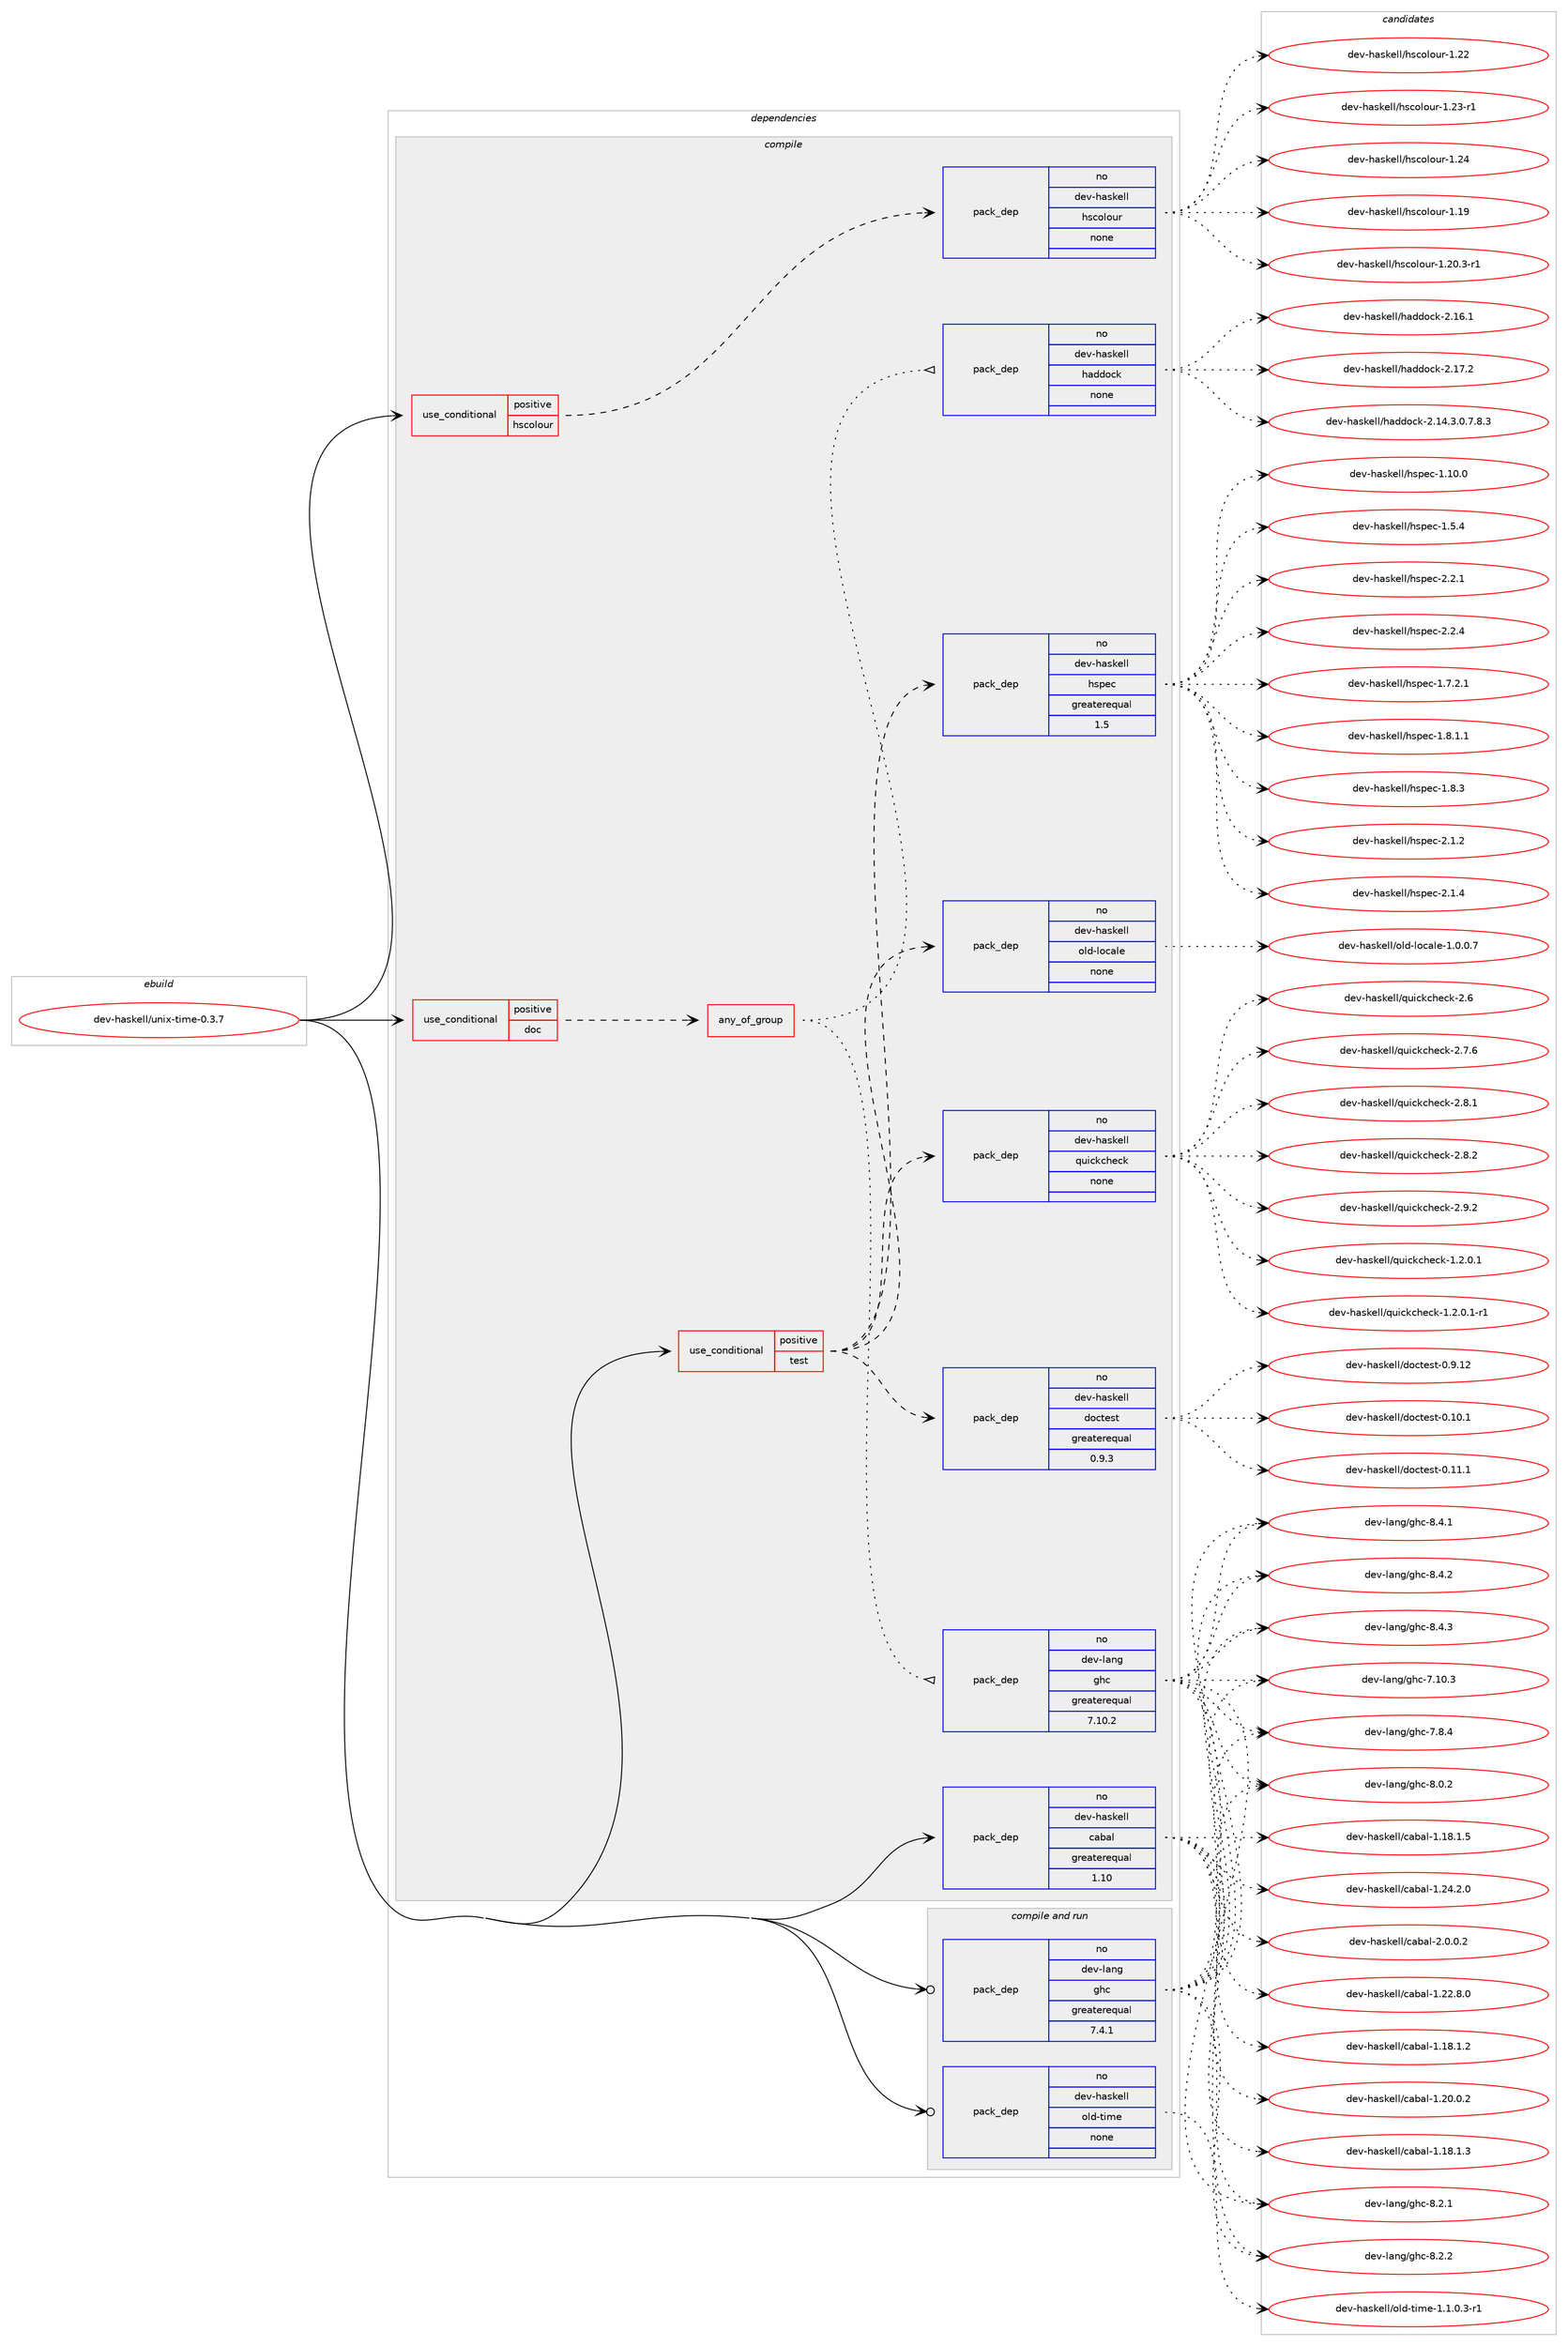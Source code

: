 digraph prolog {

# *************
# Graph options
# *************

newrank=true;
concentrate=true;
compound=true;
graph [rankdir=LR,fontname=Helvetica,fontsize=10,ranksep=1.5];#, ranksep=2.5, nodesep=0.2];
edge  [arrowhead=vee];
node  [fontname=Helvetica,fontsize=10];

# **********
# The ebuild
# **********

subgraph cluster_leftcol {
color=gray;
rank=same;
label=<<i>ebuild</i>>;
id [label="dev-haskell/unix-time-0.3.7", color=red, width=4, href="../dev-haskell/unix-time-0.3.7.svg"];
}

# ****************
# The dependencies
# ****************

subgraph cluster_midcol {
color=gray;
label=<<i>dependencies</i>>;
subgraph cluster_compile {
fillcolor="#eeeeee";
style=filled;
label=<<i>compile</i>>;
subgraph cond361892 {
dependency1346625 [label=<<TABLE BORDER="0" CELLBORDER="1" CELLSPACING="0" CELLPADDING="4"><TR><TD ROWSPAN="3" CELLPADDING="10">use_conditional</TD></TR><TR><TD>positive</TD></TR><TR><TD>doc</TD></TR></TABLE>>, shape=none, color=red];
subgraph any21714 {
dependency1346626 [label=<<TABLE BORDER="0" CELLBORDER="1" CELLSPACING="0" CELLPADDING="4"><TR><TD CELLPADDING="10">any_of_group</TD></TR></TABLE>>, shape=none, color=red];subgraph pack962467 {
dependency1346627 [label=<<TABLE BORDER="0" CELLBORDER="1" CELLSPACING="0" CELLPADDING="4" WIDTH="220"><TR><TD ROWSPAN="6" CELLPADDING="30">pack_dep</TD></TR><TR><TD WIDTH="110">no</TD></TR><TR><TD>dev-haskell</TD></TR><TR><TD>haddock</TD></TR><TR><TD>none</TD></TR><TR><TD></TD></TR></TABLE>>, shape=none, color=blue];
}
dependency1346626:e -> dependency1346627:w [weight=20,style="dotted",arrowhead="oinv"];
subgraph pack962468 {
dependency1346628 [label=<<TABLE BORDER="0" CELLBORDER="1" CELLSPACING="0" CELLPADDING="4" WIDTH="220"><TR><TD ROWSPAN="6" CELLPADDING="30">pack_dep</TD></TR><TR><TD WIDTH="110">no</TD></TR><TR><TD>dev-lang</TD></TR><TR><TD>ghc</TD></TR><TR><TD>greaterequal</TD></TR><TR><TD>7.10.2</TD></TR></TABLE>>, shape=none, color=blue];
}
dependency1346626:e -> dependency1346628:w [weight=20,style="dotted",arrowhead="oinv"];
}
dependency1346625:e -> dependency1346626:w [weight=20,style="dashed",arrowhead="vee"];
}
id:e -> dependency1346625:w [weight=20,style="solid",arrowhead="vee"];
subgraph cond361893 {
dependency1346629 [label=<<TABLE BORDER="0" CELLBORDER="1" CELLSPACING="0" CELLPADDING="4"><TR><TD ROWSPAN="3" CELLPADDING="10">use_conditional</TD></TR><TR><TD>positive</TD></TR><TR><TD>hscolour</TD></TR></TABLE>>, shape=none, color=red];
subgraph pack962469 {
dependency1346630 [label=<<TABLE BORDER="0" CELLBORDER="1" CELLSPACING="0" CELLPADDING="4" WIDTH="220"><TR><TD ROWSPAN="6" CELLPADDING="30">pack_dep</TD></TR><TR><TD WIDTH="110">no</TD></TR><TR><TD>dev-haskell</TD></TR><TR><TD>hscolour</TD></TR><TR><TD>none</TD></TR><TR><TD></TD></TR></TABLE>>, shape=none, color=blue];
}
dependency1346629:e -> dependency1346630:w [weight=20,style="dashed",arrowhead="vee"];
}
id:e -> dependency1346629:w [weight=20,style="solid",arrowhead="vee"];
subgraph cond361894 {
dependency1346631 [label=<<TABLE BORDER="0" CELLBORDER="1" CELLSPACING="0" CELLPADDING="4"><TR><TD ROWSPAN="3" CELLPADDING="10">use_conditional</TD></TR><TR><TD>positive</TD></TR><TR><TD>test</TD></TR></TABLE>>, shape=none, color=red];
subgraph pack962470 {
dependency1346632 [label=<<TABLE BORDER="0" CELLBORDER="1" CELLSPACING="0" CELLPADDING="4" WIDTH="220"><TR><TD ROWSPAN="6" CELLPADDING="30">pack_dep</TD></TR><TR><TD WIDTH="110">no</TD></TR><TR><TD>dev-haskell</TD></TR><TR><TD>doctest</TD></TR><TR><TD>greaterequal</TD></TR><TR><TD>0.9.3</TD></TR></TABLE>>, shape=none, color=blue];
}
dependency1346631:e -> dependency1346632:w [weight=20,style="dashed",arrowhead="vee"];
subgraph pack962471 {
dependency1346633 [label=<<TABLE BORDER="0" CELLBORDER="1" CELLSPACING="0" CELLPADDING="4" WIDTH="220"><TR><TD ROWSPAN="6" CELLPADDING="30">pack_dep</TD></TR><TR><TD WIDTH="110">no</TD></TR><TR><TD>dev-haskell</TD></TR><TR><TD>hspec</TD></TR><TR><TD>greaterequal</TD></TR><TR><TD>1.5</TD></TR></TABLE>>, shape=none, color=blue];
}
dependency1346631:e -> dependency1346633:w [weight=20,style="dashed",arrowhead="vee"];
subgraph pack962472 {
dependency1346634 [label=<<TABLE BORDER="0" CELLBORDER="1" CELLSPACING="0" CELLPADDING="4" WIDTH="220"><TR><TD ROWSPAN="6" CELLPADDING="30">pack_dep</TD></TR><TR><TD WIDTH="110">no</TD></TR><TR><TD>dev-haskell</TD></TR><TR><TD>old-locale</TD></TR><TR><TD>none</TD></TR><TR><TD></TD></TR></TABLE>>, shape=none, color=blue];
}
dependency1346631:e -> dependency1346634:w [weight=20,style="dashed",arrowhead="vee"];
subgraph pack962473 {
dependency1346635 [label=<<TABLE BORDER="0" CELLBORDER="1" CELLSPACING="0" CELLPADDING="4" WIDTH="220"><TR><TD ROWSPAN="6" CELLPADDING="30">pack_dep</TD></TR><TR><TD WIDTH="110">no</TD></TR><TR><TD>dev-haskell</TD></TR><TR><TD>quickcheck</TD></TR><TR><TD>none</TD></TR><TR><TD></TD></TR></TABLE>>, shape=none, color=blue];
}
dependency1346631:e -> dependency1346635:w [weight=20,style="dashed",arrowhead="vee"];
}
id:e -> dependency1346631:w [weight=20,style="solid",arrowhead="vee"];
subgraph pack962474 {
dependency1346636 [label=<<TABLE BORDER="0" CELLBORDER="1" CELLSPACING="0" CELLPADDING="4" WIDTH="220"><TR><TD ROWSPAN="6" CELLPADDING="30">pack_dep</TD></TR><TR><TD WIDTH="110">no</TD></TR><TR><TD>dev-haskell</TD></TR><TR><TD>cabal</TD></TR><TR><TD>greaterequal</TD></TR><TR><TD>1.10</TD></TR></TABLE>>, shape=none, color=blue];
}
id:e -> dependency1346636:w [weight=20,style="solid",arrowhead="vee"];
}
subgraph cluster_compileandrun {
fillcolor="#eeeeee";
style=filled;
label=<<i>compile and run</i>>;
subgraph pack962475 {
dependency1346637 [label=<<TABLE BORDER="0" CELLBORDER="1" CELLSPACING="0" CELLPADDING="4" WIDTH="220"><TR><TD ROWSPAN="6" CELLPADDING="30">pack_dep</TD></TR><TR><TD WIDTH="110">no</TD></TR><TR><TD>dev-haskell</TD></TR><TR><TD>old-time</TD></TR><TR><TD>none</TD></TR><TR><TD></TD></TR></TABLE>>, shape=none, color=blue];
}
id:e -> dependency1346637:w [weight=20,style="solid",arrowhead="odotvee"];
subgraph pack962476 {
dependency1346638 [label=<<TABLE BORDER="0" CELLBORDER="1" CELLSPACING="0" CELLPADDING="4" WIDTH="220"><TR><TD ROWSPAN="6" CELLPADDING="30">pack_dep</TD></TR><TR><TD WIDTH="110">no</TD></TR><TR><TD>dev-lang</TD></TR><TR><TD>ghc</TD></TR><TR><TD>greaterequal</TD></TR><TR><TD>7.4.1</TD></TR></TABLE>>, shape=none, color=blue];
}
id:e -> dependency1346638:w [weight=20,style="solid",arrowhead="odotvee"];
}
subgraph cluster_run {
fillcolor="#eeeeee";
style=filled;
label=<<i>run</i>>;
}
}

# **************
# The candidates
# **************

subgraph cluster_choices {
rank=same;
color=gray;
label=<<i>candidates</i>>;

subgraph choice962467 {
color=black;
nodesep=1;
choice1001011184510497115107101108108471049710010011199107455046495246514648465546564651 [label="dev-haskell/haddock-2.14.3.0.7.8.3", color=red, width=4,href="../dev-haskell/haddock-2.14.3.0.7.8.3.svg"];
choice100101118451049711510710110810847104971001001119910745504649544649 [label="dev-haskell/haddock-2.16.1", color=red, width=4,href="../dev-haskell/haddock-2.16.1.svg"];
choice100101118451049711510710110810847104971001001119910745504649554650 [label="dev-haskell/haddock-2.17.2", color=red, width=4,href="../dev-haskell/haddock-2.17.2.svg"];
dependency1346627:e -> choice1001011184510497115107101108108471049710010011199107455046495246514648465546564651:w [style=dotted,weight="100"];
dependency1346627:e -> choice100101118451049711510710110810847104971001001119910745504649544649:w [style=dotted,weight="100"];
dependency1346627:e -> choice100101118451049711510710110810847104971001001119910745504649554650:w [style=dotted,weight="100"];
}
subgraph choice962468 {
color=black;
nodesep=1;
choice1001011184510897110103471031049945554649484651 [label="dev-lang/ghc-7.10.3", color=red, width=4,href="../dev-lang/ghc-7.10.3.svg"];
choice10010111845108971101034710310499455546564652 [label="dev-lang/ghc-7.8.4", color=red, width=4,href="../dev-lang/ghc-7.8.4.svg"];
choice10010111845108971101034710310499455646484650 [label="dev-lang/ghc-8.0.2", color=red, width=4,href="../dev-lang/ghc-8.0.2.svg"];
choice10010111845108971101034710310499455646504649 [label="dev-lang/ghc-8.2.1", color=red, width=4,href="../dev-lang/ghc-8.2.1.svg"];
choice10010111845108971101034710310499455646504650 [label="dev-lang/ghc-8.2.2", color=red, width=4,href="../dev-lang/ghc-8.2.2.svg"];
choice10010111845108971101034710310499455646524649 [label="dev-lang/ghc-8.4.1", color=red, width=4,href="../dev-lang/ghc-8.4.1.svg"];
choice10010111845108971101034710310499455646524650 [label="dev-lang/ghc-8.4.2", color=red, width=4,href="../dev-lang/ghc-8.4.2.svg"];
choice10010111845108971101034710310499455646524651 [label="dev-lang/ghc-8.4.3", color=red, width=4,href="../dev-lang/ghc-8.4.3.svg"];
dependency1346628:e -> choice1001011184510897110103471031049945554649484651:w [style=dotted,weight="100"];
dependency1346628:e -> choice10010111845108971101034710310499455546564652:w [style=dotted,weight="100"];
dependency1346628:e -> choice10010111845108971101034710310499455646484650:w [style=dotted,weight="100"];
dependency1346628:e -> choice10010111845108971101034710310499455646504649:w [style=dotted,weight="100"];
dependency1346628:e -> choice10010111845108971101034710310499455646504650:w [style=dotted,weight="100"];
dependency1346628:e -> choice10010111845108971101034710310499455646524649:w [style=dotted,weight="100"];
dependency1346628:e -> choice10010111845108971101034710310499455646524650:w [style=dotted,weight="100"];
dependency1346628:e -> choice10010111845108971101034710310499455646524651:w [style=dotted,weight="100"];
}
subgraph choice962469 {
color=black;
nodesep=1;
choice100101118451049711510710110810847104115991111081111171144549464957 [label="dev-haskell/hscolour-1.19", color=red, width=4,href="../dev-haskell/hscolour-1.19.svg"];
choice10010111845104971151071011081084710411599111108111117114454946504846514511449 [label="dev-haskell/hscolour-1.20.3-r1", color=red, width=4,href="../dev-haskell/hscolour-1.20.3-r1.svg"];
choice100101118451049711510710110810847104115991111081111171144549465050 [label="dev-haskell/hscolour-1.22", color=red, width=4,href="../dev-haskell/hscolour-1.22.svg"];
choice1001011184510497115107101108108471041159911110811111711445494650514511449 [label="dev-haskell/hscolour-1.23-r1", color=red, width=4,href="../dev-haskell/hscolour-1.23-r1.svg"];
choice100101118451049711510710110810847104115991111081111171144549465052 [label="dev-haskell/hscolour-1.24", color=red, width=4,href="../dev-haskell/hscolour-1.24.svg"];
dependency1346630:e -> choice100101118451049711510710110810847104115991111081111171144549464957:w [style=dotted,weight="100"];
dependency1346630:e -> choice10010111845104971151071011081084710411599111108111117114454946504846514511449:w [style=dotted,weight="100"];
dependency1346630:e -> choice100101118451049711510710110810847104115991111081111171144549465050:w [style=dotted,weight="100"];
dependency1346630:e -> choice1001011184510497115107101108108471041159911110811111711445494650514511449:w [style=dotted,weight="100"];
dependency1346630:e -> choice100101118451049711510710110810847104115991111081111171144549465052:w [style=dotted,weight="100"];
}
subgraph choice962470 {
color=black;
nodesep=1;
choice1001011184510497115107101108108471001119911610111511645484649484649 [label="dev-haskell/doctest-0.10.1", color=red, width=4,href="../dev-haskell/doctest-0.10.1.svg"];
choice1001011184510497115107101108108471001119911610111511645484649494649 [label="dev-haskell/doctest-0.11.1", color=red, width=4,href="../dev-haskell/doctest-0.11.1.svg"];
choice1001011184510497115107101108108471001119911610111511645484657464950 [label="dev-haskell/doctest-0.9.12", color=red, width=4,href="../dev-haskell/doctest-0.9.12.svg"];
dependency1346632:e -> choice1001011184510497115107101108108471001119911610111511645484649484649:w [style=dotted,weight="100"];
dependency1346632:e -> choice1001011184510497115107101108108471001119911610111511645484649494649:w [style=dotted,weight="100"];
dependency1346632:e -> choice1001011184510497115107101108108471001119911610111511645484657464950:w [style=dotted,weight="100"];
}
subgraph choice962471 {
color=black;
nodesep=1;
choice1001011184510497115107101108108471041151121019945494649484648 [label="dev-haskell/hspec-1.10.0", color=red, width=4,href="../dev-haskell/hspec-1.10.0.svg"];
choice10010111845104971151071011081084710411511210199454946534652 [label="dev-haskell/hspec-1.5.4", color=red, width=4,href="../dev-haskell/hspec-1.5.4.svg"];
choice100101118451049711510710110810847104115112101994549465546504649 [label="dev-haskell/hspec-1.7.2.1", color=red, width=4,href="../dev-haskell/hspec-1.7.2.1.svg"];
choice100101118451049711510710110810847104115112101994549465646494649 [label="dev-haskell/hspec-1.8.1.1", color=red, width=4,href="../dev-haskell/hspec-1.8.1.1.svg"];
choice10010111845104971151071011081084710411511210199454946564651 [label="dev-haskell/hspec-1.8.3", color=red, width=4,href="../dev-haskell/hspec-1.8.3.svg"];
choice10010111845104971151071011081084710411511210199455046494650 [label="dev-haskell/hspec-2.1.2", color=red, width=4,href="../dev-haskell/hspec-2.1.2.svg"];
choice10010111845104971151071011081084710411511210199455046494652 [label="dev-haskell/hspec-2.1.4", color=red, width=4,href="../dev-haskell/hspec-2.1.4.svg"];
choice10010111845104971151071011081084710411511210199455046504649 [label="dev-haskell/hspec-2.2.1", color=red, width=4,href="../dev-haskell/hspec-2.2.1.svg"];
choice10010111845104971151071011081084710411511210199455046504652 [label="dev-haskell/hspec-2.2.4", color=red, width=4,href="../dev-haskell/hspec-2.2.4.svg"];
dependency1346633:e -> choice1001011184510497115107101108108471041151121019945494649484648:w [style=dotted,weight="100"];
dependency1346633:e -> choice10010111845104971151071011081084710411511210199454946534652:w [style=dotted,weight="100"];
dependency1346633:e -> choice100101118451049711510710110810847104115112101994549465546504649:w [style=dotted,weight="100"];
dependency1346633:e -> choice100101118451049711510710110810847104115112101994549465646494649:w [style=dotted,weight="100"];
dependency1346633:e -> choice10010111845104971151071011081084710411511210199454946564651:w [style=dotted,weight="100"];
dependency1346633:e -> choice10010111845104971151071011081084710411511210199455046494650:w [style=dotted,weight="100"];
dependency1346633:e -> choice10010111845104971151071011081084710411511210199455046494652:w [style=dotted,weight="100"];
dependency1346633:e -> choice10010111845104971151071011081084710411511210199455046504649:w [style=dotted,weight="100"];
dependency1346633:e -> choice10010111845104971151071011081084710411511210199455046504652:w [style=dotted,weight="100"];
}
subgraph choice962472 {
color=black;
nodesep=1;
choice1001011184510497115107101108108471111081004510811199971081014549464846484655 [label="dev-haskell/old-locale-1.0.0.7", color=red, width=4,href="../dev-haskell/old-locale-1.0.0.7.svg"];
dependency1346634:e -> choice1001011184510497115107101108108471111081004510811199971081014549464846484655:w [style=dotted,weight="100"];
}
subgraph choice962473 {
color=black;
nodesep=1;
choice1001011184510497115107101108108471131171059910799104101991074549465046484649 [label="dev-haskell/quickcheck-1.2.0.1", color=red, width=4,href="../dev-haskell/quickcheck-1.2.0.1.svg"];
choice10010111845104971151071011081084711311710599107991041019910745494650464846494511449 [label="dev-haskell/quickcheck-1.2.0.1-r1", color=red, width=4,href="../dev-haskell/quickcheck-1.2.0.1-r1.svg"];
choice10010111845104971151071011081084711311710599107991041019910745504654 [label="dev-haskell/quickcheck-2.6", color=red, width=4,href="../dev-haskell/quickcheck-2.6.svg"];
choice100101118451049711510710110810847113117105991079910410199107455046554654 [label="dev-haskell/quickcheck-2.7.6", color=red, width=4,href="../dev-haskell/quickcheck-2.7.6.svg"];
choice100101118451049711510710110810847113117105991079910410199107455046564649 [label="dev-haskell/quickcheck-2.8.1", color=red, width=4,href="../dev-haskell/quickcheck-2.8.1.svg"];
choice100101118451049711510710110810847113117105991079910410199107455046564650 [label="dev-haskell/quickcheck-2.8.2", color=red, width=4,href="../dev-haskell/quickcheck-2.8.2.svg"];
choice100101118451049711510710110810847113117105991079910410199107455046574650 [label="dev-haskell/quickcheck-2.9.2", color=red, width=4,href="../dev-haskell/quickcheck-2.9.2.svg"];
dependency1346635:e -> choice1001011184510497115107101108108471131171059910799104101991074549465046484649:w [style=dotted,weight="100"];
dependency1346635:e -> choice10010111845104971151071011081084711311710599107991041019910745494650464846494511449:w [style=dotted,weight="100"];
dependency1346635:e -> choice10010111845104971151071011081084711311710599107991041019910745504654:w [style=dotted,weight="100"];
dependency1346635:e -> choice100101118451049711510710110810847113117105991079910410199107455046554654:w [style=dotted,weight="100"];
dependency1346635:e -> choice100101118451049711510710110810847113117105991079910410199107455046564649:w [style=dotted,weight="100"];
dependency1346635:e -> choice100101118451049711510710110810847113117105991079910410199107455046564650:w [style=dotted,weight="100"];
dependency1346635:e -> choice100101118451049711510710110810847113117105991079910410199107455046574650:w [style=dotted,weight="100"];
}
subgraph choice962474 {
color=black;
nodesep=1;
choice10010111845104971151071011081084799979897108454946495646494650 [label="dev-haskell/cabal-1.18.1.2", color=red, width=4,href="../dev-haskell/cabal-1.18.1.2.svg"];
choice10010111845104971151071011081084799979897108454946495646494651 [label="dev-haskell/cabal-1.18.1.3", color=red, width=4,href="../dev-haskell/cabal-1.18.1.3.svg"];
choice10010111845104971151071011081084799979897108454946495646494653 [label="dev-haskell/cabal-1.18.1.5", color=red, width=4,href="../dev-haskell/cabal-1.18.1.5.svg"];
choice10010111845104971151071011081084799979897108454946504846484650 [label="dev-haskell/cabal-1.20.0.2", color=red, width=4,href="../dev-haskell/cabal-1.20.0.2.svg"];
choice10010111845104971151071011081084799979897108454946505046564648 [label="dev-haskell/cabal-1.22.8.0", color=red, width=4,href="../dev-haskell/cabal-1.22.8.0.svg"];
choice10010111845104971151071011081084799979897108454946505246504648 [label="dev-haskell/cabal-1.24.2.0", color=red, width=4,href="../dev-haskell/cabal-1.24.2.0.svg"];
choice100101118451049711510710110810847999798971084550464846484650 [label="dev-haskell/cabal-2.0.0.2", color=red, width=4,href="../dev-haskell/cabal-2.0.0.2.svg"];
dependency1346636:e -> choice10010111845104971151071011081084799979897108454946495646494650:w [style=dotted,weight="100"];
dependency1346636:e -> choice10010111845104971151071011081084799979897108454946495646494651:w [style=dotted,weight="100"];
dependency1346636:e -> choice10010111845104971151071011081084799979897108454946495646494653:w [style=dotted,weight="100"];
dependency1346636:e -> choice10010111845104971151071011081084799979897108454946504846484650:w [style=dotted,weight="100"];
dependency1346636:e -> choice10010111845104971151071011081084799979897108454946505046564648:w [style=dotted,weight="100"];
dependency1346636:e -> choice10010111845104971151071011081084799979897108454946505246504648:w [style=dotted,weight="100"];
dependency1346636:e -> choice100101118451049711510710110810847999798971084550464846484650:w [style=dotted,weight="100"];
}
subgraph choice962475 {
color=black;
nodesep=1;
choice1001011184510497115107101108108471111081004511610510910145494649464846514511449 [label="dev-haskell/old-time-1.1.0.3-r1", color=red, width=4,href="../dev-haskell/old-time-1.1.0.3-r1.svg"];
dependency1346637:e -> choice1001011184510497115107101108108471111081004511610510910145494649464846514511449:w [style=dotted,weight="100"];
}
subgraph choice962476 {
color=black;
nodesep=1;
choice1001011184510897110103471031049945554649484651 [label="dev-lang/ghc-7.10.3", color=red, width=4,href="../dev-lang/ghc-7.10.3.svg"];
choice10010111845108971101034710310499455546564652 [label="dev-lang/ghc-7.8.4", color=red, width=4,href="../dev-lang/ghc-7.8.4.svg"];
choice10010111845108971101034710310499455646484650 [label="dev-lang/ghc-8.0.2", color=red, width=4,href="../dev-lang/ghc-8.0.2.svg"];
choice10010111845108971101034710310499455646504649 [label="dev-lang/ghc-8.2.1", color=red, width=4,href="../dev-lang/ghc-8.2.1.svg"];
choice10010111845108971101034710310499455646504650 [label="dev-lang/ghc-8.2.2", color=red, width=4,href="../dev-lang/ghc-8.2.2.svg"];
choice10010111845108971101034710310499455646524649 [label="dev-lang/ghc-8.4.1", color=red, width=4,href="../dev-lang/ghc-8.4.1.svg"];
choice10010111845108971101034710310499455646524650 [label="dev-lang/ghc-8.4.2", color=red, width=4,href="../dev-lang/ghc-8.4.2.svg"];
choice10010111845108971101034710310499455646524651 [label="dev-lang/ghc-8.4.3", color=red, width=4,href="../dev-lang/ghc-8.4.3.svg"];
dependency1346638:e -> choice1001011184510897110103471031049945554649484651:w [style=dotted,weight="100"];
dependency1346638:e -> choice10010111845108971101034710310499455546564652:w [style=dotted,weight="100"];
dependency1346638:e -> choice10010111845108971101034710310499455646484650:w [style=dotted,weight="100"];
dependency1346638:e -> choice10010111845108971101034710310499455646504649:w [style=dotted,weight="100"];
dependency1346638:e -> choice10010111845108971101034710310499455646504650:w [style=dotted,weight="100"];
dependency1346638:e -> choice10010111845108971101034710310499455646524649:w [style=dotted,weight="100"];
dependency1346638:e -> choice10010111845108971101034710310499455646524650:w [style=dotted,weight="100"];
dependency1346638:e -> choice10010111845108971101034710310499455646524651:w [style=dotted,weight="100"];
}
}

}
